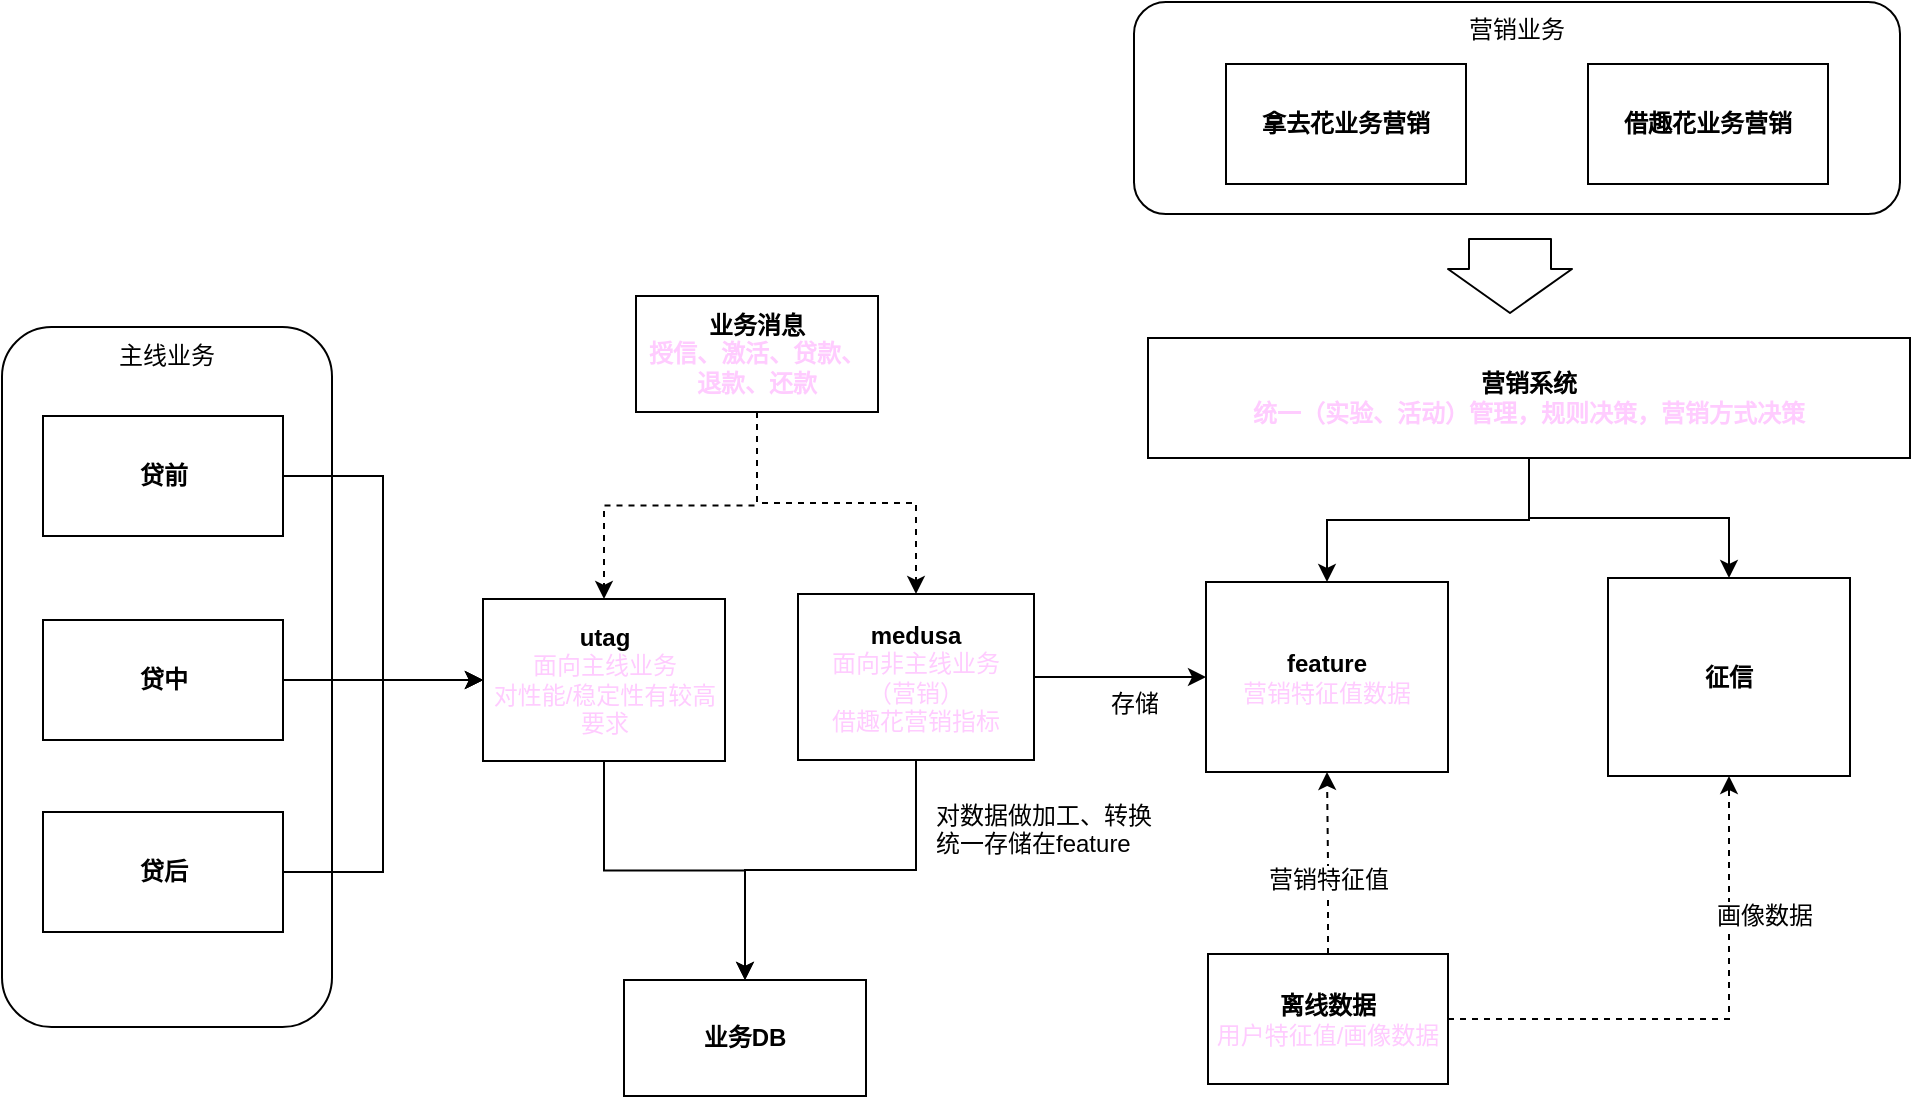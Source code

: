 <mxfile version="12.9.6" type="github">
  <diagram id="KRZDXByu6doUPED600xI" name="第 1 页">
    <mxGraphModel dx="1822" dy="713" grid="0" gridSize="10" guides="1" tooltips="1" connect="1" arrows="1" fold="1" page="0" pageScale="1" pageWidth="827" pageHeight="1169" math="0" shadow="0">
      <root>
        <mxCell id="0" />
        <mxCell id="1" parent="0" />
        <mxCell id="ED9poW3Hxn3ZgU86maUU-40" value="营销业务" style="rounded=1;whiteSpace=wrap;html=1;verticalAlign=top;" parent="1" vertex="1">
          <mxGeometry x="255" y="124" width="383" height="106" as="geometry" />
        </mxCell>
        <mxCell id="ED9poW3Hxn3ZgU86maUU-39" value="主线业务" style="rounded=1;whiteSpace=wrap;html=1;verticalAlign=top;" parent="1" vertex="1">
          <mxGeometry x="-311" y="286.5" width="165" height="350" as="geometry" />
        </mxCell>
        <mxCell id="ED9poW3Hxn3ZgU86maUU-28" style="edgeStyle=orthogonalEdgeStyle;rounded=0;orthogonalLoop=1;jettySize=auto;html=1;exitX=1;exitY=0.5;exitDx=0;exitDy=0;" parent="1" source="ED9poW3Hxn3ZgU86maUU-1" target="ED9poW3Hxn3ZgU86maUU-2" edge="1">
          <mxGeometry relative="1" as="geometry" />
        </mxCell>
        <mxCell id="CSPdOCzLkxVM9AliIM8e-6" style="edgeStyle=orthogonalEdgeStyle;rounded=0;orthogonalLoop=1;jettySize=auto;html=1;exitX=0.5;exitY=1;exitDx=0;exitDy=0;entryX=0.5;entryY=0;entryDx=0;entryDy=0;" edge="1" parent="1" source="ED9poW3Hxn3ZgU86maUU-1" target="Ds21OxBnK4pfxZvP541U-5">
          <mxGeometry relative="1" as="geometry">
            <mxPoint x="37" y="568" as="targetPoint" />
          </mxGeometry>
        </mxCell>
        <mxCell id="ED9poW3Hxn3ZgU86maUU-1" value="&lt;b&gt;medusa&lt;/b&gt;&lt;br&gt;&lt;font color=&quot;#ffccff&quot;&gt;面向非主线业务&lt;br&gt;（营销）&lt;br&gt;&lt;/font&gt;&lt;span style=&quot;color: rgb(255 , 204 , 255)&quot;&gt;借趣花营销指标&lt;/span&gt;&lt;b&gt;&lt;br&gt;&lt;/b&gt;" style="rounded=0;whiteSpace=wrap;html=1;" parent="1" vertex="1">
          <mxGeometry x="87" y="420" width="118" height="83" as="geometry" />
        </mxCell>
        <mxCell id="ED9poW3Hxn3ZgU86maUU-2" value="&lt;b&gt;feature&lt;/b&gt;&lt;br&gt;&lt;font color=&quot;#ffccff&quot;&gt;营销特征值数据&lt;br&gt;&lt;/font&gt;" style="rounded=0;whiteSpace=wrap;html=1;" parent="1" vertex="1">
          <mxGeometry x="291" y="414" width="121" height="95" as="geometry" />
        </mxCell>
        <mxCell id="ED9poW3Hxn3ZgU86maUU-4" style="edgeStyle=orthogonalEdgeStyle;rounded=0;orthogonalLoop=1;jettySize=auto;html=1;exitX=0.5;exitY=0;exitDx=0;exitDy=0;dashed=1;" parent="1" source="ED9poW3Hxn3ZgU86maUU-3" target="ED9poW3Hxn3ZgU86maUU-2" edge="1">
          <mxGeometry relative="1" as="geometry" />
        </mxCell>
        <mxCell id="ED9poW3Hxn3ZgU86maUU-35" value="营销特征值" style="text;html=1;align=center;verticalAlign=middle;resizable=0;points=[];labelBackgroundColor=#ffffff;" parent="ED9poW3Hxn3ZgU86maUU-4" vertex="1" connectable="0">
          <mxGeometry x="0.006" y="9" relative="1" as="geometry">
            <mxPoint x="9" y="8" as="offset" />
          </mxGeometry>
        </mxCell>
        <mxCell id="ED9poW3Hxn3ZgU86maUU-33" style="edgeStyle=orthogonalEdgeStyle;rounded=0;orthogonalLoop=1;jettySize=auto;html=1;exitX=1;exitY=0.5;exitDx=0;exitDy=0;entryX=0.5;entryY=1;entryDx=0;entryDy=0;dashed=1;" parent="1" source="ED9poW3Hxn3ZgU86maUU-3" target="ED9poW3Hxn3ZgU86maUU-30" edge="1">
          <mxGeometry relative="1" as="geometry" />
        </mxCell>
        <mxCell id="ED9poW3Hxn3ZgU86maUU-34" value="画像数据" style="text;html=1;align=center;verticalAlign=middle;resizable=0;points=[];labelBackgroundColor=#ffffff;" parent="ED9poW3Hxn3ZgU86maUU-33" vertex="1" connectable="0">
          <mxGeometry x="0.006" y="26" relative="1" as="geometry">
            <mxPoint x="26" y="-26" as="offset" />
          </mxGeometry>
        </mxCell>
        <mxCell id="ED9poW3Hxn3ZgU86maUU-3" value="&lt;b&gt;离线数据&lt;/b&gt;&lt;br&gt;&lt;font color=&quot;#ffccff&quot;&gt;用户特征值/画像数据&lt;/font&gt;" style="rounded=0;whiteSpace=wrap;html=1;" parent="1" vertex="1">
          <mxGeometry x="292" y="600" width="120" height="65" as="geometry" />
        </mxCell>
        <mxCell id="ED9poW3Hxn3ZgU86maUU-7" value="&lt;b&gt;拿去花业务营销&lt;/b&gt;&lt;br&gt;" style="rounded=0;whiteSpace=wrap;html=1;" parent="1" vertex="1">
          <mxGeometry x="301" y="155" width="120" height="60" as="geometry" />
        </mxCell>
        <mxCell id="ED9poW3Hxn3ZgU86maUU-8" value="&lt;b&gt;借趣花业务营销&lt;/b&gt;" style="rounded=0;whiteSpace=wrap;html=1;" parent="1" vertex="1">
          <mxGeometry x="482" y="155" width="120" height="60" as="geometry" />
        </mxCell>
        <mxCell id="Ds21OxBnK4pfxZvP541U-4" style="edgeStyle=orthogonalEdgeStyle;rounded=0;orthogonalLoop=1;jettySize=auto;html=1;exitX=0.5;exitY=1;exitDx=0;exitDy=0;entryX=0.5;entryY=0;entryDx=0;entryDy=0;" parent="1" source="ED9poW3Hxn3ZgU86maUU-9" target="ED9poW3Hxn3ZgU86maUU-30" edge="1">
          <mxGeometry relative="1" as="geometry">
            <mxPoint x="326.5" y="354" as="sourcePoint" />
          </mxGeometry>
        </mxCell>
        <mxCell id="CSPdOCzLkxVM9AliIM8e-2" style="edgeStyle=orthogonalEdgeStyle;rounded=0;orthogonalLoop=1;jettySize=auto;html=1;exitX=0.5;exitY=1;exitDx=0;exitDy=0;entryX=0.5;entryY=0;entryDx=0;entryDy=0;" edge="1" parent="1" source="ED9poW3Hxn3ZgU86maUU-9" target="ED9poW3Hxn3ZgU86maUU-2">
          <mxGeometry relative="1" as="geometry" />
        </mxCell>
        <mxCell id="ED9poW3Hxn3ZgU86maUU-9" value="&lt;b&gt;营销系统&lt;br&gt;&lt;font color=&quot;#ffccff&quot;&gt;统一（实验、&lt;/font&gt;&lt;/b&gt;&lt;b&gt;&lt;font color=&quot;#ffccff&quot;&gt;活动&lt;/font&gt;&lt;/b&gt;&lt;b&gt;&lt;font color=&quot;#ffccff&quot;&gt;）管理，规则决策，营销方式决策&lt;/font&gt;&lt;br&gt;&lt;/b&gt;" style="rounded=0;whiteSpace=wrap;html=1;" parent="1" vertex="1">
          <mxGeometry x="262" y="292" width="381" height="60" as="geometry" />
        </mxCell>
        <mxCell id="ED9poW3Hxn3ZgU86maUU-36" style="edgeStyle=orthogonalEdgeStyle;rounded=0;orthogonalLoop=1;jettySize=auto;html=1;exitX=1;exitY=0.5;exitDx=0;exitDy=0;entryX=0;entryY=0.5;entryDx=0;entryDy=0;" parent="1" source="ED9poW3Hxn3ZgU86maUU-18" target="ED9poW3Hxn3ZgU86maUU-31" edge="1">
          <mxGeometry relative="1" as="geometry" />
        </mxCell>
        <mxCell id="ED9poW3Hxn3ZgU86maUU-18" value="&lt;b&gt;贷前&lt;/b&gt;" style="rounded=0;whiteSpace=wrap;html=1;" parent="1" vertex="1">
          <mxGeometry x="-290.5" y="331" width="120" height="60" as="geometry" />
        </mxCell>
        <mxCell id="ED9poW3Hxn3ZgU86maUU-37" style="edgeStyle=orthogonalEdgeStyle;rounded=0;orthogonalLoop=1;jettySize=auto;html=1;exitX=1;exitY=0.5;exitDx=0;exitDy=0;entryX=0;entryY=0.5;entryDx=0;entryDy=0;" parent="1" source="ED9poW3Hxn3ZgU86maUU-19" target="ED9poW3Hxn3ZgU86maUU-31" edge="1">
          <mxGeometry relative="1" as="geometry">
            <mxPoint x="-79.333" y="468.167" as="targetPoint" />
          </mxGeometry>
        </mxCell>
        <mxCell id="ED9poW3Hxn3ZgU86maUU-19" value="&lt;b&gt;贷中&lt;/b&gt;" style="rounded=0;whiteSpace=wrap;html=1;" parent="1" vertex="1">
          <mxGeometry x="-290.5" y="433" width="120" height="60" as="geometry" />
        </mxCell>
        <mxCell id="ED9poW3Hxn3ZgU86maUU-38" style="edgeStyle=orthogonalEdgeStyle;rounded=0;orthogonalLoop=1;jettySize=auto;html=1;exitX=1;exitY=0.5;exitDx=0;exitDy=0;entryX=0;entryY=0.5;entryDx=0;entryDy=0;" parent="1" source="ED9poW3Hxn3ZgU86maUU-20" target="ED9poW3Hxn3ZgU86maUU-31" edge="1">
          <mxGeometry relative="1" as="geometry">
            <mxPoint x="-76" y="466.5" as="targetPoint" />
          </mxGeometry>
        </mxCell>
        <mxCell id="ED9poW3Hxn3ZgU86maUU-20" value="&lt;b&gt;贷后&lt;/b&gt;" style="rounded=0;whiteSpace=wrap;html=1;" parent="1" vertex="1">
          <mxGeometry x="-290.5" y="529" width="120" height="60" as="geometry" />
        </mxCell>
        <mxCell id="ED9poW3Hxn3ZgU86maUU-29" value="存储" style="text;html=1;align=center;verticalAlign=middle;resizable=0;points=[];autosize=1;" parent="1" vertex="1">
          <mxGeometry x="238" y="466" width="34" height="18" as="geometry" />
        </mxCell>
        <mxCell id="ED9poW3Hxn3ZgU86maUU-30" value="&lt;b&gt;征信&lt;/b&gt;" style="rounded=0;whiteSpace=wrap;html=1;" parent="1" vertex="1">
          <mxGeometry x="492" y="412" width="121" height="99" as="geometry" />
        </mxCell>
        <mxCell id="CSPdOCzLkxVM9AliIM8e-5" style="edgeStyle=orthogonalEdgeStyle;rounded=0;orthogonalLoop=1;jettySize=auto;html=1;exitX=0.5;exitY=1;exitDx=0;exitDy=0;entryX=0.5;entryY=0;entryDx=0;entryDy=0;" edge="1" parent="1" source="ED9poW3Hxn3ZgU86maUU-31" target="Ds21OxBnK4pfxZvP541U-5">
          <mxGeometry relative="1" as="geometry" />
        </mxCell>
        <mxCell id="ED9poW3Hxn3ZgU86maUU-31" value="&lt;b&gt;utag&lt;/b&gt;&lt;br&gt;&lt;font color=&quot;#ffccff&quot;&gt;面向主线业务&lt;br&gt;对性能/稳定性有较高要求&lt;/font&gt;" style="rounded=0;whiteSpace=wrap;html=1;" parent="1" vertex="1">
          <mxGeometry x="-70.5" y="422.5" width="121" height="81" as="geometry" />
        </mxCell>
        <mxCell id="ED9poW3Hxn3ZgU86maUU-43" value="对数据做加工、转换&lt;br&gt;统一存储在feature" style="text;html=1;" parent="1" vertex="1">
          <mxGeometry x="154" y="517" width="118" height="45" as="geometry" />
        </mxCell>
        <mxCell id="Ds21OxBnK4pfxZvP541U-1" value="" style="shape=flexArrow;endArrow=classic;html=1;width=41;endSize=7;" parent="1" edge="1">
          <mxGeometry width="50" height="50" relative="1" as="geometry">
            <mxPoint x="443" y="242" as="sourcePoint" />
            <mxPoint x="443" y="280" as="targetPoint" />
          </mxGeometry>
        </mxCell>
        <mxCell id="Ds21OxBnK4pfxZvP541U-5" value="&lt;b&gt;业务DB&lt;/b&gt;" style="rounded=0;whiteSpace=wrap;html=1;" parent="1" vertex="1">
          <mxGeometry y="613" width="121" height="58" as="geometry" />
        </mxCell>
        <mxCell id="CSPdOCzLkxVM9AliIM8e-3" style="edgeStyle=orthogonalEdgeStyle;rounded=0;orthogonalLoop=1;jettySize=auto;html=1;exitX=0.5;exitY=1;exitDx=0;exitDy=0;entryX=0.5;entryY=0;entryDx=0;entryDy=0;dashed=1;" edge="1" parent="1" source="Ds21OxBnK4pfxZvP541U-12" target="ED9poW3Hxn3ZgU86maUU-31">
          <mxGeometry relative="1" as="geometry" />
        </mxCell>
        <mxCell id="CSPdOCzLkxVM9AliIM8e-4" style="edgeStyle=orthogonalEdgeStyle;rounded=0;orthogonalLoop=1;jettySize=auto;html=1;exitX=0.5;exitY=1;exitDx=0;exitDy=0;entryX=0.5;entryY=0;entryDx=0;entryDy=0;dashed=1;" edge="1" parent="1" source="Ds21OxBnK4pfxZvP541U-12" target="ED9poW3Hxn3ZgU86maUU-1">
          <mxGeometry relative="1" as="geometry" />
        </mxCell>
        <mxCell id="Ds21OxBnK4pfxZvP541U-12" value="&lt;b&gt;业务消息&lt;br&gt;&lt;font color=&quot;#ffccff&quot;&gt;授信、激活、贷款、退款、还款&lt;/font&gt;&lt;br&gt;&lt;/b&gt;" style="rounded=0;whiteSpace=wrap;html=1;" parent="1" vertex="1">
          <mxGeometry x="6" y="271" width="121" height="58" as="geometry" />
        </mxCell>
      </root>
    </mxGraphModel>
  </diagram>
</mxfile>
